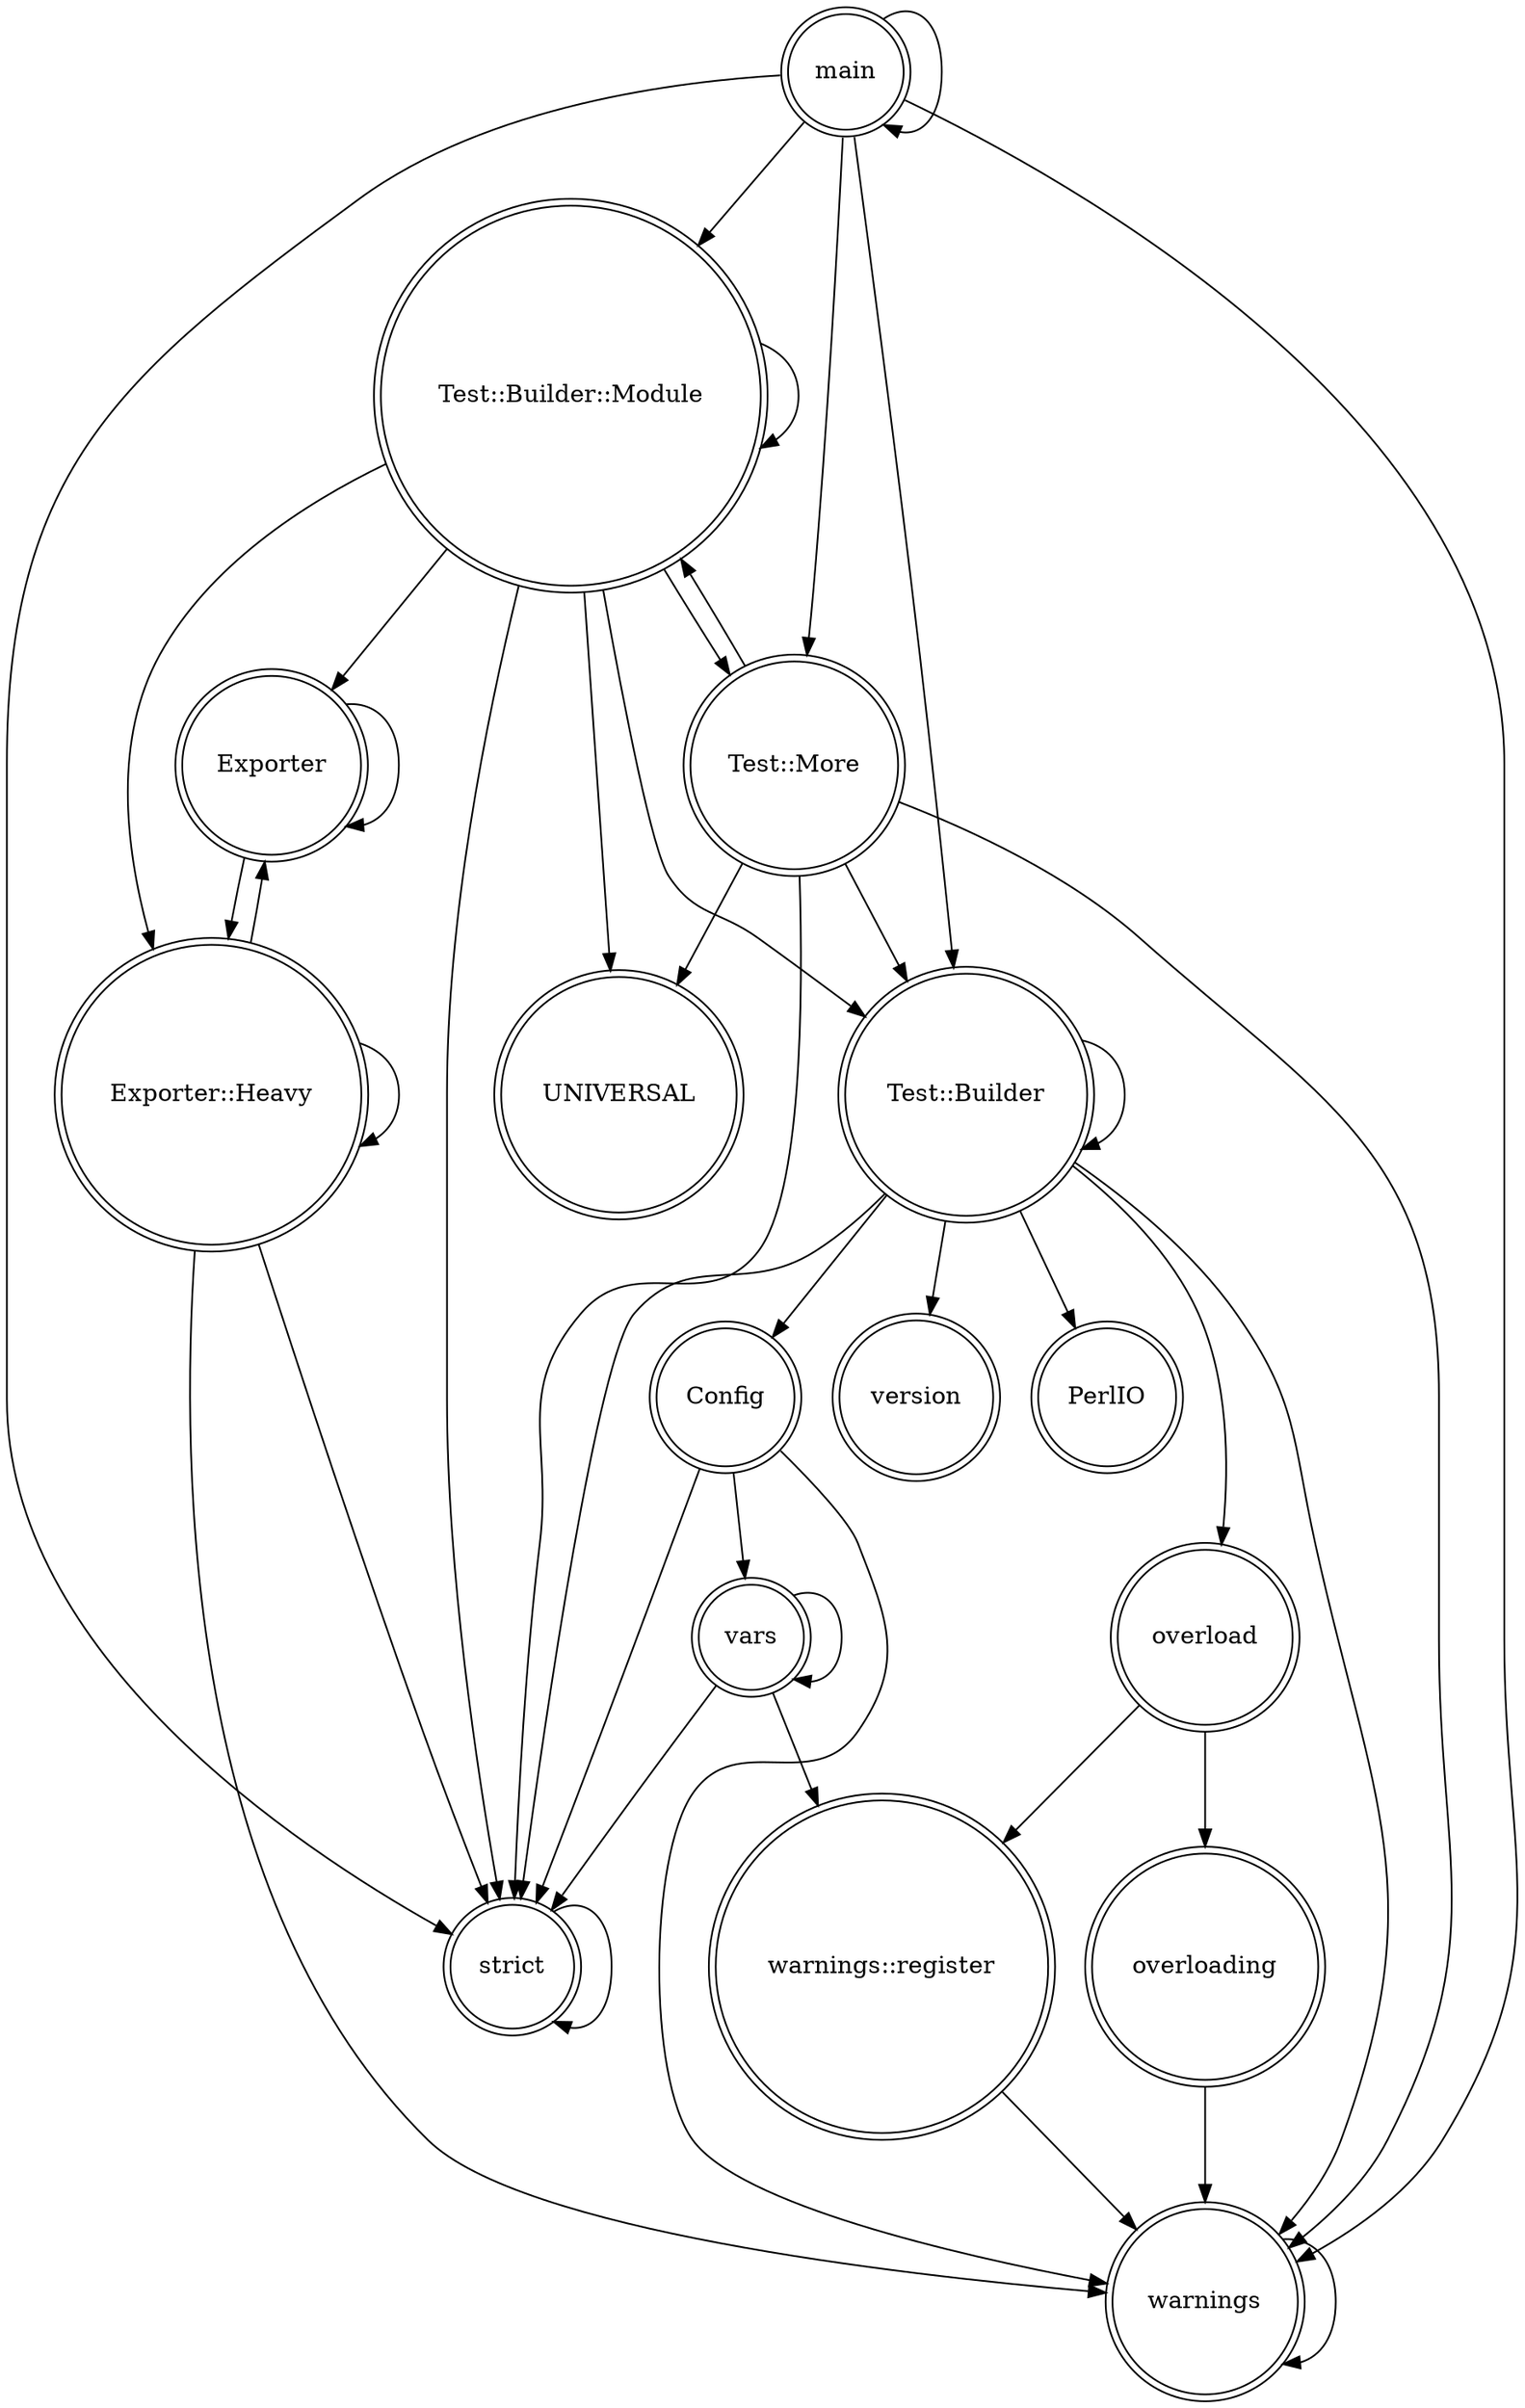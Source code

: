 digraph {
graph [overlap=false]
node [shape=doublecircle];
"Test::Builder::Module" -> "Test::More";
"main" -> "warnings";
"Exporter" -> "Exporter::Heavy";
"main" -> "Test::Builder";
"overloading" -> "warnings";
"Exporter::Heavy" -> "Exporter";
"Config" -> "warnings";
"main" -> "Test::Builder::Module";
"Exporter::Heavy" -> "Exporter::Heavy";
"warnings::register" -> "warnings";
"Config" -> "strict";
"vars" -> "strict";
"Test::Builder" -> "version";
"Test::Builder::Module" -> "Test::Builder::Module";
"warnings" -> "warnings";
"Test::More" -> "UNIVERSAL";
"main" -> "main";
"strict" -> "strict";
"vars" -> "warnings::register";
"Test::Builder" -> "overload";
"Exporter::Heavy" -> "strict";
"Test::Builder::Module" -> "strict";
"Test::More" -> "Test::Builder::Module";
"Exporter" -> "Exporter";
"main" -> "strict";
"Test::More" -> "Test::Builder";
"Test::Builder" -> "Config";
"Test::Builder" -> "Test::Builder";
"Test::More" -> "warnings";
"overload" -> "overloading";
"Test::Builder" -> "PerlIO";
"Exporter::Heavy" -> "warnings";
"Test::Builder::Module" -> "Exporter";
"Config" -> "vars";
"overload" -> "warnings::register";
"Test::Builder::Module" -> "Exporter::Heavy";
"Test::Builder" -> "warnings";
"Test::Builder::Module" -> "UNIVERSAL";
"Test::More" -> "strict";
"main" -> "Test::More";
"Test::Builder" -> "strict";
"Test::Builder::Module" -> "Test::Builder";
"vars" -> "vars";
}
